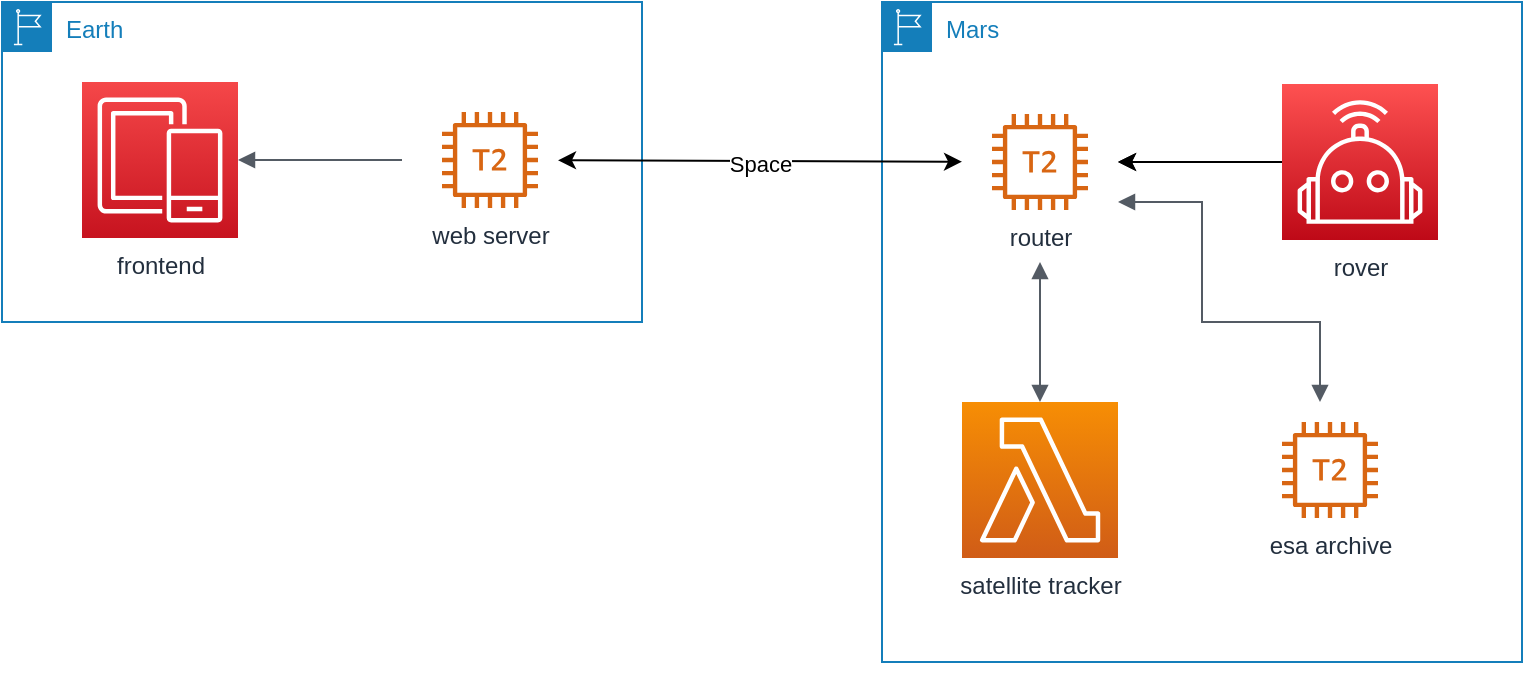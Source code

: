 <mxfile version="13.7.7" type="device"><diagram id="HY1ly8nwpT8WeChtqnh_" name="Page-1"><mxGraphModel dx="1426" dy="721" grid="1" gridSize="10" guides="1" tooltips="1" connect="1" arrows="1" fold="1" page="1" pageScale="1" pageWidth="850" pageHeight="1100" math="0" shadow="0"><root><mxCell id="0"/><mxCell id="1" parent="0"/><mxCell id="4s7rtXbF3BaWwjnV0Rsx-17" value="Mars" style="points=[[0,0],[0.25,0],[0.5,0],[0.75,0],[1,0],[1,0.25],[1,0.5],[1,0.75],[1,1],[0.75,1],[0.5,1],[0.25,1],[0,1],[0,0.75],[0,0.5],[0,0.25]];outlineConnect=0;gradientColor=none;html=1;whiteSpace=wrap;fontSize=12;fontStyle=0;shape=mxgraph.aws4.group;grIcon=mxgraph.aws4.group_region;strokeColor=#147EBA;fillColor=none;verticalAlign=top;align=left;spacingLeft=30;fontColor=#147EBA;dashed=0;" parent="1" vertex="1"><mxGeometry x="740" y="70" width="320" height="330" as="geometry"/></mxCell><mxCell id="4s7rtXbF3BaWwjnV0Rsx-16" value="Earth" style="points=[[0,0],[0.25,0],[0.5,0],[0.75,0],[1,0],[1,0.25],[1,0.5],[1,0.75],[1,1],[0.75,1],[0.5,1],[0.25,1],[0,1],[0,0.75],[0,0.5],[0,0.25]];outlineConnect=0;gradientColor=none;html=1;whiteSpace=wrap;fontSize=12;fontStyle=0;shape=mxgraph.aws4.group;grIcon=mxgraph.aws4.group_region;strokeColor=#147EBA;fillColor=none;verticalAlign=top;align=left;spacingLeft=30;fontColor=#147EBA;dashed=0;" parent="1" vertex="1"><mxGeometry x="300" y="70" width="320" height="160" as="geometry"/></mxCell><mxCell id="g7sbjMFhx-j0RWKbFRxr-12" value="" style="edgeStyle=orthogonalEdgeStyle;rounded=0;orthogonalLoop=1;jettySize=auto;html=1;" parent="1" source="4s7rtXbF3BaWwjnV0Rsx-4" edge="1"><mxGeometry relative="1" as="geometry"><mxPoint x="858" y="150" as="targetPoint"/></mxGeometry></mxCell><mxCell id="g7sbjMFhx-j0RWKbFRxr-13" value="" style="edgeStyle=orthogonalEdgeStyle;rounded=0;orthogonalLoop=1;jettySize=auto;html=1;" parent="1" source="4s7rtXbF3BaWwjnV0Rsx-4" edge="1"><mxGeometry relative="1" as="geometry"><Array as="points"><mxPoint x="900" y="150"/><mxPoint x="900" y="150"/></Array><mxPoint x="858" y="150" as="targetPoint"/></mxGeometry></mxCell><mxCell id="4s7rtXbF3BaWwjnV0Rsx-4" value="rover" style="outlineConnect=0;fontColor=#232F3E;gradientColor=#FE5151;gradientDirection=north;fillColor=#BE0917;strokeColor=#ffffff;dashed=0;verticalLabelPosition=bottom;verticalAlign=top;align=center;html=1;fontSize=12;fontStyle=0;aspect=fixed;shape=mxgraph.aws4.resourceIcon;resIcon=mxgraph.aws4.robotics;" parent="1" vertex="1"><mxGeometry x="940" y="111" width="78" height="78" as="geometry"/></mxCell><mxCell id="4s7rtXbF3BaWwjnV0Rsx-18" value="frontend" style="outlineConnect=0;fontColor=#232F3E;gradientColor=#F54749;gradientDirection=north;fillColor=#C7131F;strokeColor=#ffffff;dashed=0;verticalLabelPosition=bottom;verticalAlign=top;align=center;html=1;fontSize=12;fontStyle=0;aspect=fixed;shape=mxgraph.aws4.resourceIcon;resIcon=mxgraph.aws4.mobile;" parent="1" vertex="1"><mxGeometry x="340" y="110" width="78" height="78" as="geometry"/></mxCell><mxCell id="g7sbjMFhx-j0RWKbFRxr-3" value="" style="endArrow=classic;startArrow=classic;html=1;" parent="1" edge="1"><mxGeometry width="50" height="50" relative="1" as="geometry"><mxPoint x="780" y="149.861" as="sourcePoint"/><mxPoint x="578" y="149.139" as="targetPoint"/></mxGeometry></mxCell><mxCell id="g7sbjMFhx-j0RWKbFRxr-4" value="Space" style="edgeLabel;html=1;align=center;verticalAlign=middle;resizable=0;points=[];" parent="g7sbjMFhx-j0RWKbFRxr-3" vertex="1" connectable="0"><mxGeometry y="1" relative="1" as="geometry"><mxPoint as="offset"/></mxGeometry></mxCell><mxCell id="g7sbjMFhx-j0RWKbFRxr-6" style="edgeStyle=orthogonalEdgeStyle;rounded=0;orthogonalLoop=1;jettySize=auto;html=1;exitX=0.5;exitY=1;exitDx=0;exitDy=0;" parent="1" source="4s7rtXbF3BaWwjnV0Rsx-17" target="4s7rtXbF3BaWwjnV0Rsx-17" edge="1"><mxGeometry relative="1" as="geometry"/></mxCell><mxCell id="g7sbjMFhx-j0RWKbFRxr-7" style="edgeStyle=orthogonalEdgeStyle;rounded=0;orthogonalLoop=1;jettySize=auto;html=1;exitX=0.5;exitY=1;exitDx=0;exitDy=0;" parent="1" source="4s7rtXbF3BaWwjnV0Rsx-17" target="4s7rtXbF3BaWwjnV0Rsx-17" edge="1"><mxGeometry relative="1" as="geometry"/></mxCell><mxCell id="g7sbjMFhx-j0RWKbFRxr-9" value="" style="edgeStyle=orthogonalEdgeStyle;html=1;endArrow=none;elbow=vertical;startArrow=block;startFill=1;strokeColor=#545B64;rounded=0;" parent="1" source="4s7rtXbF3BaWwjnV0Rsx-18" edge="1"><mxGeometry width="100" relative="1" as="geometry"><mxPoint x="460" y="140" as="sourcePoint"/><mxPoint x="500" y="149" as="targetPoint"/></mxGeometry></mxCell><mxCell id="g7sbjMFhx-j0RWKbFRxr-10" value="satellite tracker" style="outlineConnect=0;fontColor=#232F3E;gradientColor=#F78E04;gradientDirection=north;fillColor=#D05C17;strokeColor=#ffffff;dashed=0;verticalLabelPosition=bottom;verticalAlign=top;align=center;html=1;fontSize=12;fontStyle=0;aspect=fixed;shape=mxgraph.aws4.resourceIcon;resIcon=mxgraph.aws4.lambda;" parent="1" vertex="1"><mxGeometry x="780" y="270" width="78" height="78" as="geometry"/></mxCell><mxCell id="g7sbjMFhx-j0RWKbFRxr-15" value="" style="edgeStyle=orthogonalEdgeStyle;html=1;endArrow=block;elbow=vertical;startArrow=block;startFill=1;endFill=1;strokeColor=#545B64;rounded=0;" parent="1" source="g7sbjMFhx-j0RWKbFRxr-10" edge="1"><mxGeometry width="100" relative="1" as="geometry"><mxPoint x="850" y="260" as="sourcePoint"/><mxPoint x="819" y="200" as="targetPoint"/><Array as="points"/></mxGeometry></mxCell><mxCell id="g7sbjMFhx-j0RWKbFRxr-17" value="" style="edgeStyle=orthogonalEdgeStyle;html=1;endArrow=block;elbow=vertical;startArrow=block;startFill=1;endFill=1;strokeColor=#545B64;rounded=0;" parent="1" edge="1"><mxGeometry width="100" relative="1" as="geometry"><mxPoint x="858" y="170" as="sourcePoint"/><mxPoint x="959" y="270" as="targetPoint"/><Array as="points"><mxPoint x="900" y="170"/><mxPoint x="900" y="230"/><mxPoint x="959" y="230"/></Array></mxGeometry></mxCell><mxCell id="iXBTMF6q_cGtbZY273pk-1" value="esa archive" style="outlineConnect=0;fontColor=#232F3E;gradientColor=none;fillColor=#D86613;strokeColor=none;dashed=0;verticalLabelPosition=bottom;verticalAlign=top;align=center;html=1;fontSize=12;fontStyle=0;aspect=fixed;pointerEvents=1;shape=mxgraph.aws4.t2_instance;" vertex="1" parent="1"><mxGeometry x="940" y="280" width="48" height="48" as="geometry"/></mxCell><mxCell id="iXBTMF6q_cGtbZY273pk-2" value="web server" style="outlineConnect=0;fontColor=#232F3E;gradientColor=none;fillColor=#D86613;strokeColor=none;dashed=0;verticalLabelPosition=bottom;verticalAlign=top;align=center;html=1;fontSize=12;fontStyle=0;aspect=fixed;pointerEvents=1;shape=mxgraph.aws4.t2_instance;" vertex="1" parent="1"><mxGeometry x="520" y="125" width="48" height="48" as="geometry"/></mxCell><mxCell id="iXBTMF6q_cGtbZY273pk-3" value="router" style="outlineConnect=0;fontColor=#232F3E;gradientColor=none;fillColor=#D86613;strokeColor=none;dashed=0;verticalLabelPosition=bottom;verticalAlign=top;align=center;html=1;fontSize=12;fontStyle=0;aspect=fixed;pointerEvents=1;shape=mxgraph.aws4.t2_instance;" vertex="1" parent="1"><mxGeometry x="795" y="126" width="48" height="48" as="geometry"/></mxCell></root></mxGraphModel></diagram></mxfile>